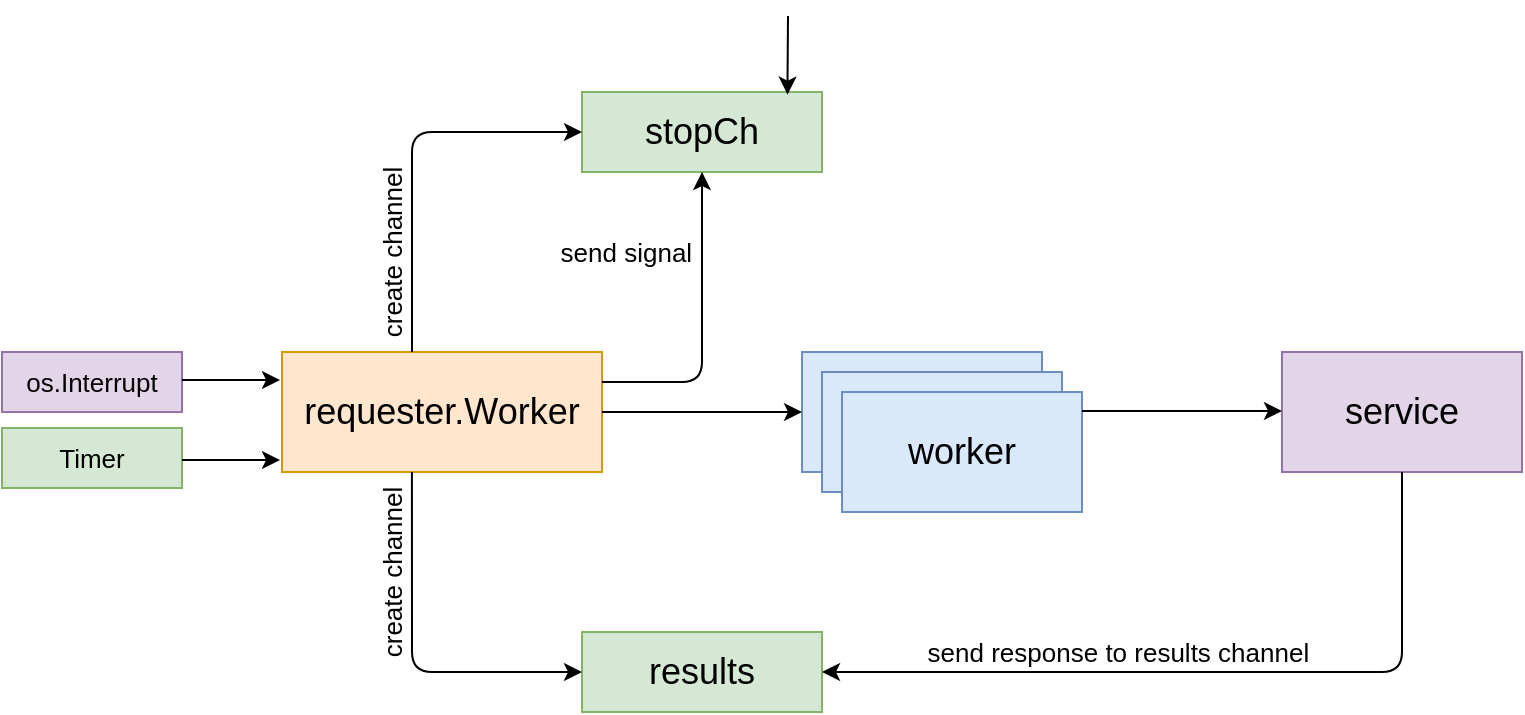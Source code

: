 <mxfile version="14.7.8" type="github"><diagram id="s0ktNoMSp_u4B69irmWW" name="Page-1"><mxGraphModel dx="782" dy="421" grid="1" gridSize="10" guides="1" tooltips="1" connect="1" arrows="1" fold="1" page="1" pageScale="1" pageWidth="827" pageHeight="1169" math="0" shadow="0"><root><mxCell id="0"/><mxCell id="1" parent="0"/><mxCell id="94mBQBSpKMq9l9AAO7GC-1" value="worker" style="rounded=0;whiteSpace=wrap;html=1;fontSize=18;fillColor=#dae8fc;strokeColor=#6c8ebf;" parent="1" vertex="1"><mxGeometry x="500" y="480" width="120" height="60" as="geometry"/></mxCell><mxCell id="94mBQBSpKMq9l9AAO7GC-2" value="worker" style="rounded=0;whiteSpace=wrap;html=1;fontSize=18;fillColor=#dae8fc;strokeColor=#6c8ebf;" parent="1" vertex="1"><mxGeometry x="510" y="490" width="120" height="60" as="geometry"/></mxCell><mxCell id="94mBQBSpKMq9l9AAO7GC-3" value="worker" style="rounded=0;whiteSpace=wrap;html=1;fontSize=18;fillColor=#dae8fc;strokeColor=#6c8ebf;" parent="1" vertex="1"><mxGeometry x="520" y="500" width="120" height="60" as="geometry"/></mxCell><mxCell id="94mBQBSpKMq9l9AAO7GC-4" value="requester.Worker" style="rounded=0;whiteSpace=wrap;html=1;fontSize=18;fillColor=#ffe6cc;strokeColor=#d79b00;" parent="1" vertex="1"><mxGeometry x="240" y="480" width="160" height="60" as="geometry"/></mxCell><mxCell id="94mBQBSpKMq9l9AAO7GC-5" value="" style="endArrow=classic;html=1;fontSize=18;exitX=1;exitY=0.5;exitDx=0;exitDy=0;" parent="1" source="94mBQBSpKMq9l9AAO7GC-4" edge="1"><mxGeometry width="50" height="50" relative="1" as="geometry"><mxPoint x="510" y="610" as="sourcePoint"/><mxPoint x="500" y="510" as="targetPoint"/></mxGeometry></mxCell><mxCell id="94mBQBSpKMq9l9AAO7GC-6" value="stopCh" style="rounded=0;whiteSpace=wrap;html=1;fontSize=18;fillColor=#d5e8d4;strokeColor=#82b366;" parent="1" vertex="1"><mxGeometry x="390" y="350" width="120" height="40" as="geometry"/></mxCell><mxCell id="94mBQBSpKMq9l9AAO7GC-8" value="" style="edgeStyle=segmentEdgeStyle;endArrow=classic;html=1;fontSize=18;entryX=0;entryY=0.5;entryDx=0;entryDy=0;" parent="1" target="94mBQBSpKMq9l9AAO7GC-6" edge="1"><mxGeometry width="50" height="50" relative="1" as="geometry"><mxPoint x="305" y="480" as="sourcePoint"/><mxPoint x="390" y="400" as="targetPoint"/><Array as="points"><mxPoint x="305" y="370"/></Array></mxGeometry></mxCell><mxCell id="94mBQBSpKMq9l9AAO7GC-9" value="results" style="rounded=0;whiteSpace=wrap;html=1;fontSize=18;fillColor=#d5e8d4;strokeColor=#82b366;" parent="1" vertex="1"><mxGeometry x="390" y="620" width="120" height="40" as="geometry"/></mxCell><mxCell id="94mBQBSpKMq9l9AAO7GC-10" value="" style="edgeStyle=segmentEdgeStyle;endArrow=classic;html=1;fontSize=18;exitX=0.406;exitY=1;exitDx=0;exitDy=0;exitPerimeter=0;" parent="1" source="94mBQBSpKMq9l9AAO7GC-4" edge="1"><mxGeometry width="50" height="50" relative="1" as="geometry"><mxPoint x="305" y="720" as="sourcePoint"/><mxPoint x="390" y="640" as="targetPoint"/><Array as="points"><mxPoint x="305" y="640"/></Array></mxGeometry></mxCell><mxCell id="94mBQBSpKMq9l9AAO7GC-11" value="service" style="rounded=0;whiteSpace=wrap;html=1;fontSize=18;fillColor=#e1d5e7;strokeColor=#9673a6;" parent="1" vertex="1"><mxGeometry x="740" y="480" width="120" height="60" as="geometry"/></mxCell><mxCell id="94mBQBSpKMq9l9AAO7GC-12" value="" style="endArrow=classic;html=1;fontSize=18;exitX=1;exitY=0.5;exitDx=0;exitDy=0;" parent="1" edge="1"><mxGeometry width="50" height="50" relative="1" as="geometry"><mxPoint x="640" y="509.5" as="sourcePoint"/><mxPoint x="740" y="509.5" as="targetPoint"/></mxGeometry></mxCell><mxCell id="94mBQBSpKMq9l9AAO7GC-13" value="" style="edgeStyle=segmentEdgeStyle;endArrow=classic;html=1;fontSize=18;exitX=0.406;exitY=1;exitDx=0;exitDy=0;exitPerimeter=0;entryX=1;entryY=0.5;entryDx=0;entryDy=0;" parent="1" target="94mBQBSpKMq9l9AAO7GC-9" edge="1"><mxGeometry width="50" height="50" relative="1" as="geometry"><mxPoint x="800" y="540" as="sourcePoint"/><mxPoint x="885.04" y="640" as="targetPoint"/><Array as="points"><mxPoint x="800" y="640"/></Array></mxGeometry></mxCell><mxCell id="94mBQBSpKMq9l9AAO7GC-14" value="send response to results channel&amp;nbsp;" style="text;html=1;strokeColor=none;fillColor=none;align=center;verticalAlign=middle;whiteSpace=wrap;rounded=0;fontSize=13;" parent="1" vertex="1"><mxGeometry x="510" y="620" width="300" height="20" as="geometry"/></mxCell><mxCell id="94mBQBSpKMq9l9AAO7GC-15" value="create channel" style="text;html=1;strokeColor=none;fillColor=none;align=center;verticalAlign=middle;whiteSpace=wrap;rounded=0;fontSize=13;rotation=-90;" parent="1" vertex="1"><mxGeometry x="230" y="580" width="130" height="20" as="geometry"/></mxCell><mxCell id="94mBQBSpKMq9l9AAO7GC-16" value="create channel" style="text;html=1;strokeColor=none;fillColor=none;align=center;verticalAlign=middle;whiteSpace=wrap;rounded=0;fontSize=13;rotation=-90;" parent="1" vertex="1"><mxGeometry x="230" y="420" width="130" height="20" as="geometry"/></mxCell><mxCell id="94mBQBSpKMq9l9AAO7GC-17" value="os.Interrupt" style="rounded=0;whiteSpace=wrap;html=1;fontSize=13;fillColor=#e1d5e7;strokeColor=#9673a6;" parent="1" vertex="1"><mxGeometry x="100" y="480" width="90" height="30" as="geometry"/></mxCell><mxCell id="94mBQBSpKMq9l9AAO7GC-18" value="Timer" style="rounded=0;whiteSpace=wrap;html=1;fontSize=13;fillColor=#d5e8d4;strokeColor=#82b366;" parent="1" vertex="1"><mxGeometry x="100" y="518" width="90" height="30" as="geometry"/></mxCell><mxCell id="94mBQBSpKMq9l9AAO7GC-19" value="" style="endArrow=classic;html=1;fontSize=18;entryX=0.856;entryY=0.033;entryDx=0;entryDy=0;entryPerimeter=0;" parent="1" target="94mBQBSpKMq9l9AAO7GC-6" edge="1"><mxGeometry width="50" height="50" relative="1" as="geometry"><mxPoint x="493" y="312" as="sourcePoint"/><mxPoint x="640" y="380" as="targetPoint"/></mxGeometry></mxCell><mxCell id="94mBQBSpKMq9l9AAO7GC-20" value="" style="endArrow=classic;html=1;fontSize=18;" parent="1" edge="1"><mxGeometry width="50" height="50" relative="1" as="geometry"><mxPoint x="190" y="494" as="sourcePoint"/><mxPoint x="239" y="494" as="targetPoint"/></mxGeometry></mxCell><mxCell id="94mBQBSpKMq9l9AAO7GC-21" value="send signal&amp;nbsp;" style="text;html=1;strokeColor=none;fillColor=none;align=center;verticalAlign=middle;whiteSpace=wrap;rounded=0;fontSize=13;" parent="1" vertex="1"><mxGeometry x="349" y="420" width="130" height="20" as="geometry"/></mxCell><mxCell id="94mBQBSpKMq9l9AAO7GC-22" value="" style="edgeStyle=segmentEdgeStyle;endArrow=classic;html=1;fontSize=18;exitX=1;exitY=0.25;exitDx=0;exitDy=0;entryX=0.5;entryY=1;entryDx=0;entryDy=0;" parent="1" source="94mBQBSpKMq9l9AAO7GC-4" target="94mBQBSpKMq9l9AAO7GC-6" edge="1"><mxGeometry width="50" height="50" relative="1" as="geometry"><mxPoint x="362.5" y="530" as="sourcePoint"/><mxPoint x="448" y="400" as="targetPoint"/><Array as="points"><mxPoint x="450" y="495"/></Array></mxGeometry></mxCell><mxCell id="94mBQBSpKMq9l9AAO7GC-23" value="" style="endArrow=classic;html=1;fontSize=18;" parent="1" edge="1"><mxGeometry width="50" height="50" relative="1" as="geometry"><mxPoint x="190" y="534" as="sourcePoint"/><mxPoint x="239" y="534" as="targetPoint"/></mxGeometry></mxCell></root></mxGraphModel></diagram></mxfile>